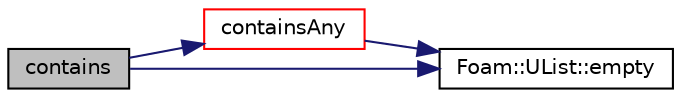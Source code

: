 digraph "contains"
{
  bgcolor="transparent";
  edge [fontname="Helvetica",fontsize="10",labelfontname="Helvetica",labelfontsize="10"];
  node [fontname="Helvetica",fontsize="10",shape=record];
  rankdir="LR";
  Node1105 [label="contains",height=0.2,width=0.4,color="black", fillcolor="grey75", style="filled", fontcolor="black"];
  Node1105 -> Node1106 [color="midnightblue",fontsize="10",style="solid",fontname="Helvetica"];
  Node1106 [label="containsAny",height=0.2,width=0.4,color="red",URL="$a28253.html#ab201a4717348eb4ec0be5c46358c715f",tooltip="Contains any of the points? (inside or on edge) "];
  Node1106 -> Node1107 [color="midnightblue",fontsize="10",style="solid",fontname="Helvetica"];
  Node1107 [label="Foam::UList::empty",height=0.2,width=0.4,color="black",URL="$a26837.html#a644718bb2fb240de962dc3c9a1fdf0dc",tooltip="Return true if the UList is empty (ie, size() is zero) "];
  Node1105 -> Node1107 [color="midnightblue",fontsize="10",style="solid",fontname="Helvetica"];
}
